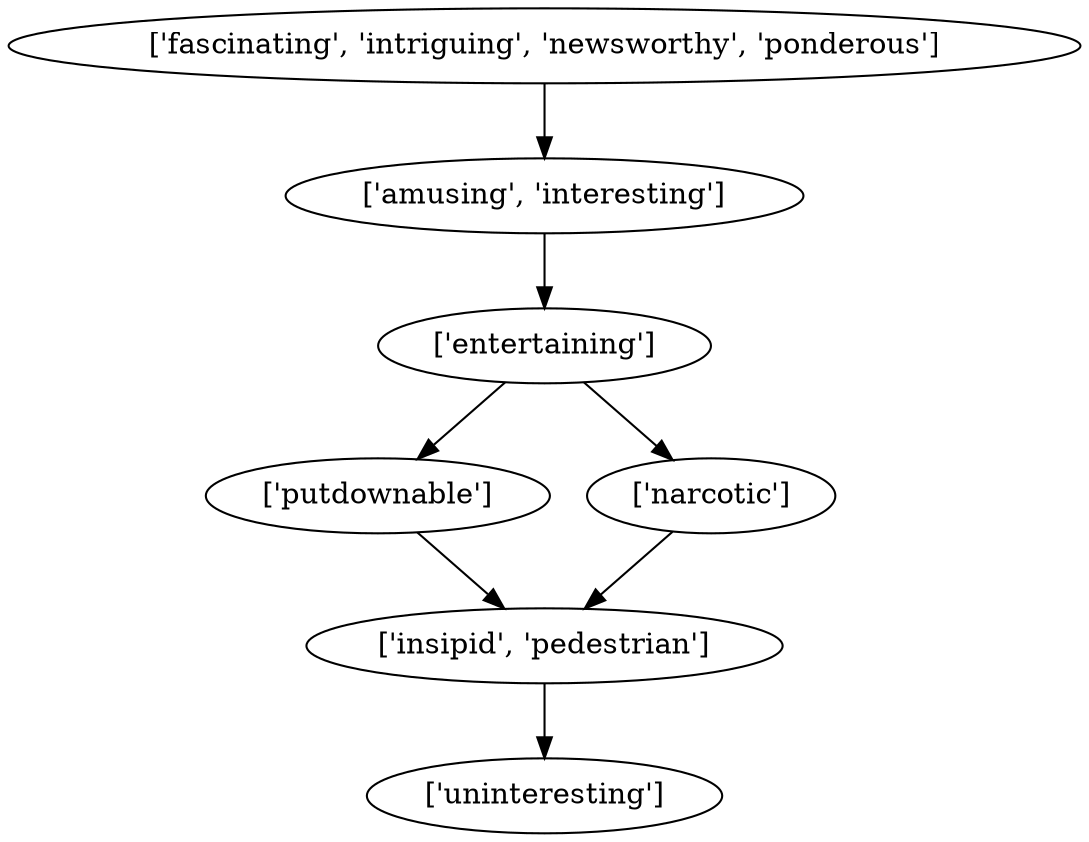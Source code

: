 strict digraph  {
	"['entertaining']" -> "['putdownable']";
	"['entertaining']" -> "['narcotic']";
	"['putdownable']" -> "['insipid', 'pedestrian']";
	"['narcotic']" -> "['insipid', 'pedestrian']";
	"['insipid', 'pedestrian']" -> "['uninteresting']";
	"['amusing', 'interesting']" -> "['entertaining']";
	"['fascinating', 'intriguing', 'newsworthy', 'ponderous']" -> "['amusing', 'interesting']";
}
